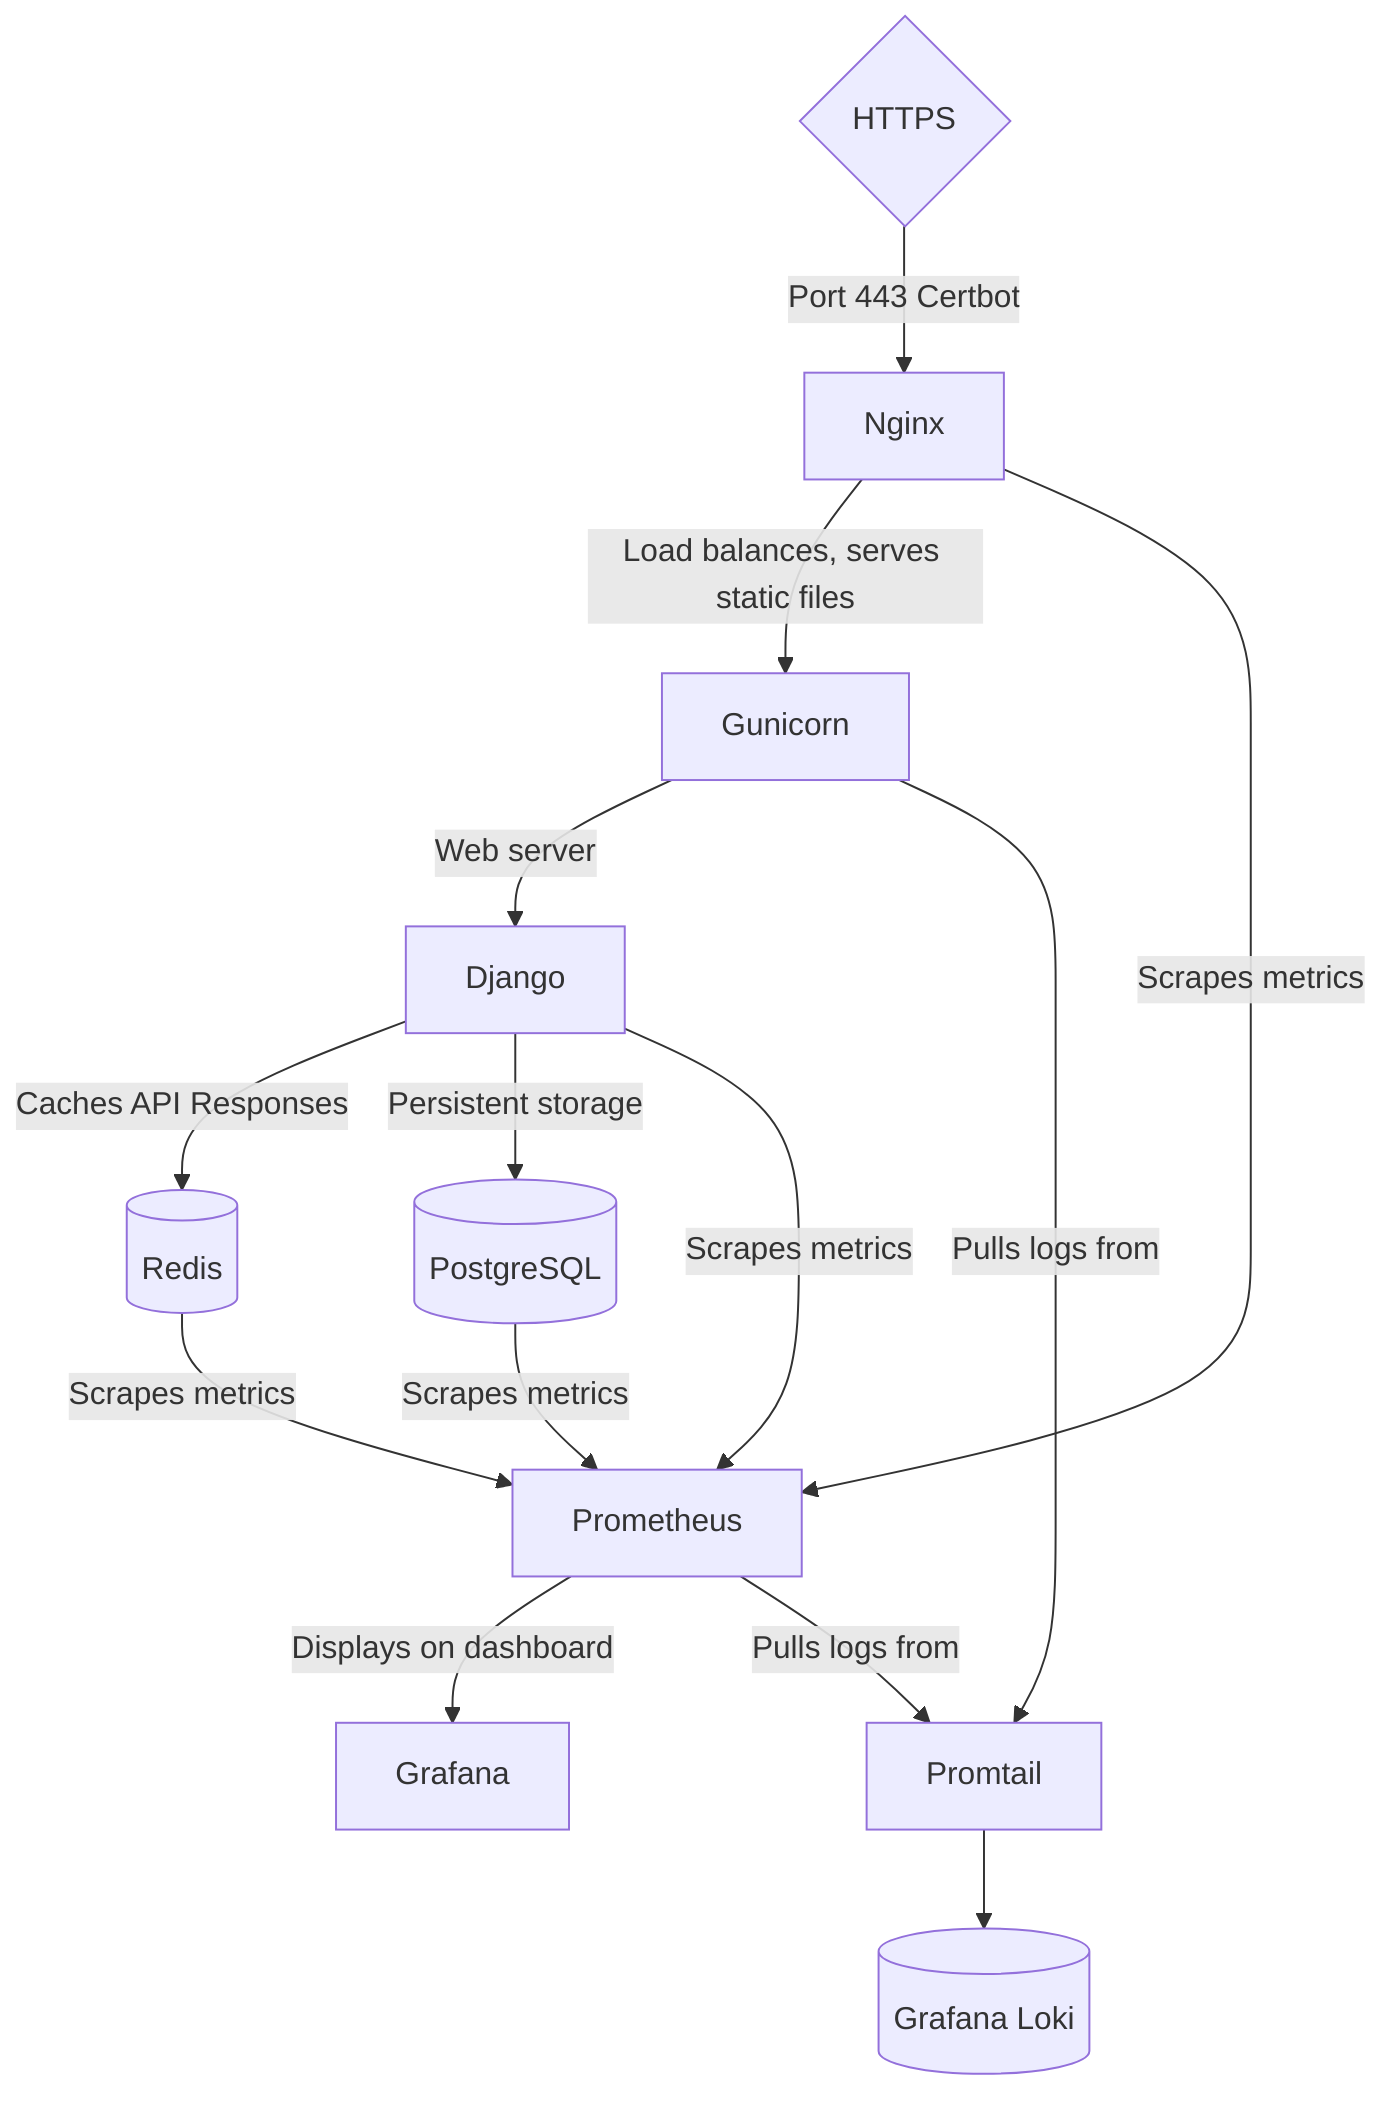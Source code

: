 flowchart TD
    HTTPS{HTTPS} -->|Port 443 Certbot| Nginx
    Nginx --> |Load balances, serves static files| Gunicorn[Gunicorn]
    Gunicorn -->|Web server| Django[Django]
    Django -->|Caches API Responses| Redis[(Redis)]
    Django -->|Persistent storage| PostgreSQL[(PostgreSQL)]
    Django -->|Scrapes metrics| Prometheus
    Redis -->|Scrapes metrics| Prometheus
    Nginx -->|Scrapes metrics| Prometheus
    PostgreSQL -->|Scrapes metrics| Prometheus
    Prometheus -->|Displays on dashboard| Grafana
    Gunicorn -->|Pulls logs from| Promtail
    Prometheus -->|Pulls logs from| Promtail
    Promtail --> Loki[(Grafana Loki)]